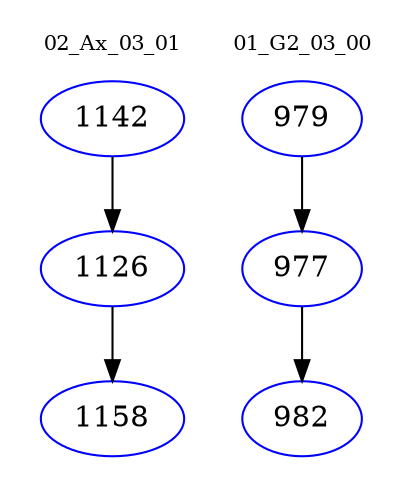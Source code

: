 digraph{
subgraph cluster_0 {
color = white
label = "02_Ax_03_01";
fontsize=10;
T0_1142 [label="1142", color="blue"]
T0_1142 -> T0_1126 [color="black"]
T0_1126 [label="1126", color="blue"]
T0_1126 -> T0_1158 [color="black"]
T0_1158 [label="1158", color="blue"]
}
subgraph cluster_1 {
color = white
label = "01_G2_03_00";
fontsize=10;
T1_979 [label="979", color="blue"]
T1_979 -> T1_977 [color="black"]
T1_977 [label="977", color="blue"]
T1_977 -> T1_982 [color="black"]
T1_982 [label="982", color="blue"]
}
}
